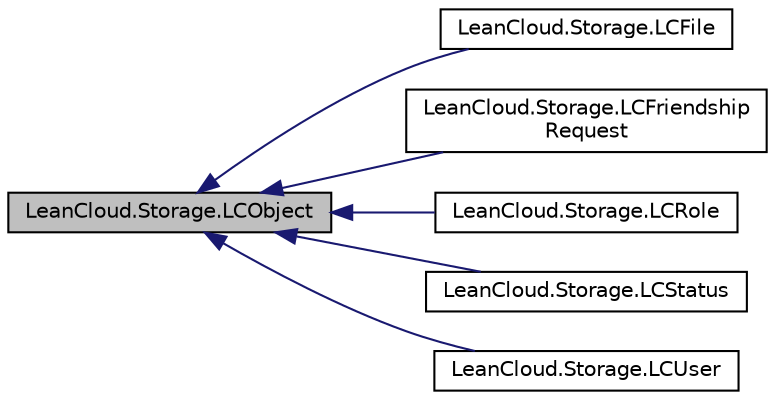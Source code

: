 digraph "LeanCloud.Storage.LCObject"
{
  edge [fontname="Helvetica",fontsize="10",labelfontname="Helvetica",labelfontsize="10"];
  node [fontname="Helvetica",fontsize="10",shape=record];
  rankdir="LR";
  Node1 [label="LeanCloud.Storage.LCObject",height=0.2,width=0.4,color="black", fillcolor="grey75", style="filled", fontcolor="black"];
  Node1 -> Node2 [dir="back",color="midnightblue",fontsize="10",style="solid",fontname="Helvetica"];
  Node2 [label="LeanCloud.Storage.LCFile",height=0.2,width=0.4,color="black", fillcolor="white", style="filled",URL="$classLeanCloud_1_1Storage_1_1LCFile.html",tooltip="LCFile is a local representation of a LeanCloud file. "];
  Node1 -> Node3 [dir="back",color="midnightblue",fontsize="10",style="solid",fontname="Helvetica"];
  Node3 [label="LeanCloud.Storage.LCFriendship\lRequest",height=0.2,width=0.4,color="black", fillcolor="white", style="filled",URL="$classLeanCloud_1_1Storage_1_1LCFriendshipRequest.html",tooltip="LCFriendshipRequest is a local representation of a friend request that is saved to LeanCloud..."];
  Node1 -> Node4 [dir="back",color="midnightblue",fontsize="10",style="solid",fontname="Helvetica"];
  Node4 [label="LeanCloud.Storage.LCRole",height=0.2,width=0.4,color="black", fillcolor="white", style="filled",URL="$classLeanCloud_1_1Storage_1_1LCRole.html",tooltip="LeanCloud Role, a group of users for the purposes of granting permissions. "];
  Node1 -> Node5 [dir="back",color="midnightblue",fontsize="10",style="solid",fontname="Helvetica"];
  Node5 [label="LeanCloud.Storage.LCStatus",height=0.2,width=0.4,color="black", fillcolor="white", style="filled",URL="$classLeanCloud_1_1Storage_1_1LCStatus.html",tooltip="LCStatus is a local representation of a status in LeanCloud. "];
  Node1 -> Node6 [dir="back",color="midnightblue",fontsize="10",style="solid",fontname="Helvetica"];
  Node6 [label="LeanCloud.Storage.LCUser",height=0.2,width=0.4,color="black", fillcolor="white", style="filled",URL="$classLeanCloud_1_1Storage_1_1LCUser.html",tooltip="LCUser represents a user for a LeanCloud application. "];
}
